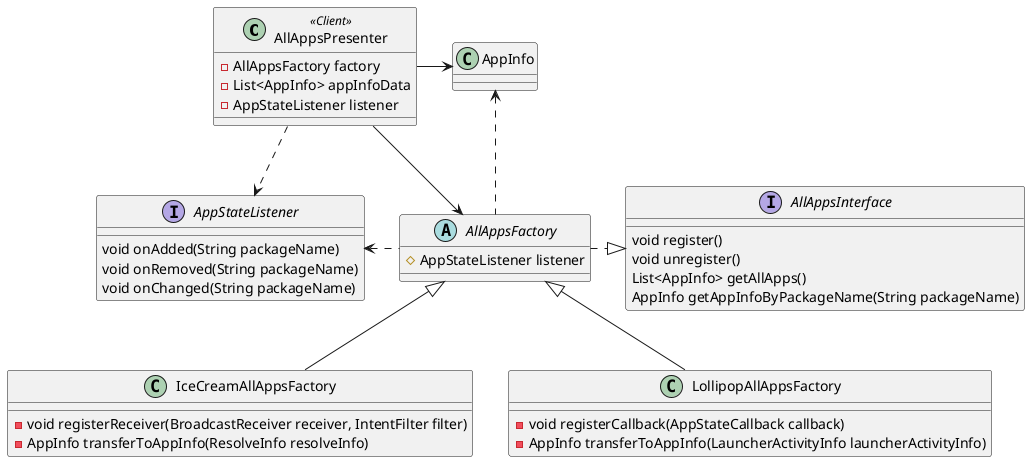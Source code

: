@startuml

class AllAppsPresenter <<Client>> {
    -AllAppsFactory factory
    -List<AppInfo> appInfoData
    -AppStateListener listener
}
interface AllAppsInterface{
    void register()
    void unregister()
    List<AppInfo> getAllApps()
    AppInfo getAppInfoByPackageName(String packageName)
}
interface AppStateListener {
    void onAdded(String packageName)
    void onRemoved(String packageName)
    void onChanged(String packageName)
}
abstract class AllAppsFactory{
    #AppStateListener listener
}
class IceCreamAllAppsFactory {
    -void registerReceiver(BroadcastReceiver receiver, IntentFilter filter)
    -AppInfo transferToAppInfo(ResolveInfo resolveInfo)
}
class LollipopAllAppsFactory{
    -void registerCallback(AppStateCallback callback)
    -AppInfo transferToAppInfo(LauncherActivityInfo launcherActivityInfo)
}
class AppInfo{}
AllAppsFactory .right.|> AllAppsInterface
AllAppsPresenter -down-> AllAppsFactory
AllAppsPresenter -right-> AppInfo
AllAppsPresenter .down.> AppStateListener
IceCreamAllAppsFactory -up-|> AllAppsFactory
LollipopAllAppsFactory -up-|> AllAppsFactory
AllAppsFactory .left.> AppInfo
AllAppsFactory .left.> AppStateListener
@enduml
